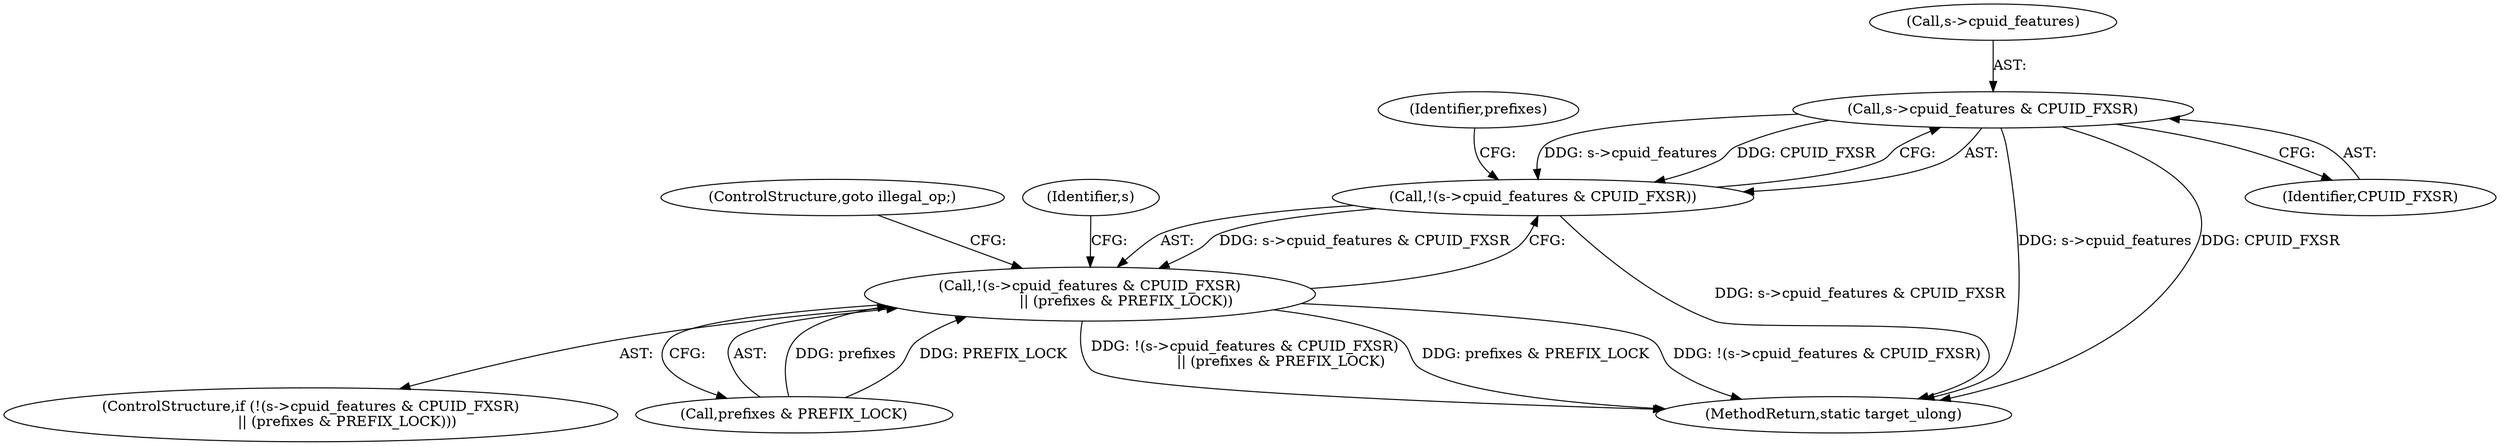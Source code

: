 digraph "0_qemu_30663fd26c0307e414622c7a8607fbc04f92ec14@pointer" {
"1011161" [label="(Call,s->cpuid_features & CPUID_FXSR)"];
"1011160" [label="(Call,!(s->cpuid_features & CPUID_FXSR))"];
"1011159" [label="(Call,!(s->cpuid_features & CPUID_FXSR)\n                || (prefixes & PREFIX_LOCK))"];
"1011159" [label="(Call,!(s->cpuid_features & CPUID_FXSR)\n                || (prefixes & PREFIX_LOCK))"];
"1011840" [label="(MethodReturn,static target_ulong)"];
"1011161" [label="(Call,s->cpuid_features & CPUID_FXSR)"];
"1011158" [label="(ControlStructure,if (!(s->cpuid_features & CPUID_FXSR)\n                || (prefixes & PREFIX_LOCK)))"];
"1011170" [label="(ControlStructure,goto illegal_op;)"];
"1011160" [label="(Call,!(s->cpuid_features & CPUID_FXSR))"];
"1011165" [label="(Identifier,CPUID_FXSR)"];
"1011167" [label="(Identifier,prefixes)"];
"1011175" [label="(Identifier,s)"];
"1011166" [label="(Call,prefixes & PREFIX_LOCK)"];
"1011162" [label="(Call,s->cpuid_features)"];
"1011161" -> "1011160"  [label="AST: "];
"1011161" -> "1011165"  [label="CFG: "];
"1011162" -> "1011161"  [label="AST: "];
"1011165" -> "1011161"  [label="AST: "];
"1011160" -> "1011161"  [label="CFG: "];
"1011161" -> "1011840"  [label="DDG: s->cpuid_features"];
"1011161" -> "1011840"  [label="DDG: CPUID_FXSR"];
"1011161" -> "1011160"  [label="DDG: s->cpuid_features"];
"1011161" -> "1011160"  [label="DDG: CPUID_FXSR"];
"1011160" -> "1011159"  [label="AST: "];
"1011167" -> "1011160"  [label="CFG: "];
"1011159" -> "1011160"  [label="CFG: "];
"1011160" -> "1011840"  [label="DDG: s->cpuid_features & CPUID_FXSR"];
"1011160" -> "1011159"  [label="DDG: s->cpuid_features & CPUID_FXSR"];
"1011159" -> "1011158"  [label="AST: "];
"1011159" -> "1011166"  [label="CFG: "];
"1011166" -> "1011159"  [label="AST: "];
"1011170" -> "1011159"  [label="CFG: "];
"1011175" -> "1011159"  [label="CFG: "];
"1011159" -> "1011840"  [label="DDG: !(s->cpuid_features & CPUID_FXSR)\n                || (prefixes & PREFIX_LOCK)"];
"1011159" -> "1011840"  [label="DDG: prefixes & PREFIX_LOCK"];
"1011159" -> "1011840"  [label="DDG: !(s->cpuid_features & CPUID_FXSR)"];
"1011166" -> "1011159"  [label="DDG: prefixes"];
"1011166" -> "1011159"  [label="DDG: PREFIX_LOCK"];
}
